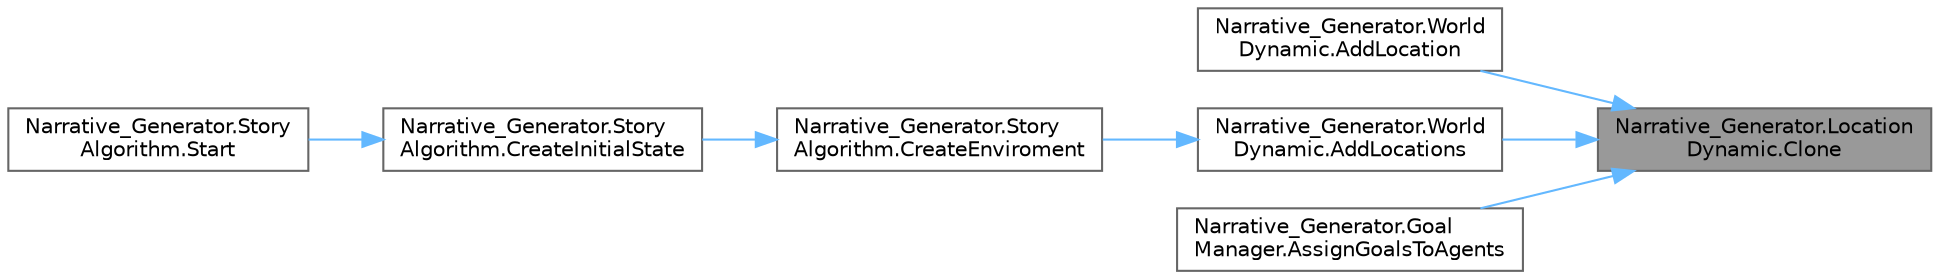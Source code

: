 digraph "Narrative_Generator.LocationDynamic.Clone"
{
 // LATEX_PDF_SIZE
  bgcolor="transparent";
  edge [fontname=Helvetica,fontsize=10,labelfontname=Helvetica,labelfontsize=10];
  node [fontname=Helvetica,fontsize=10,shape=box,height=0.2,width=0.4];
  rankdir="RL";
  Node1 [label="Narrative_Generator.Location\lDynamic.Clone",height=0.2,width=0.4,color="gray40", fillcolor="grey60", style="filled", fontcolor="black",tooltip="Returns a clone of the dynamic part of the location that called this method."];
  Node1 -> Node2 [dir="back",color="steelblue1",style="solid"];
  Node2 [label="Narrative_Generator.World\lDynamic.AddLocation",height=0.2,width=0.4,color="grey40", fillcolor="white", style="filled",URL="$class_narrative___generator_1_1_world_dynamic.html#a6a01e31b8935194706e77c333d3eeded",tooltip="Adds the specified location to the list of locations in this world state."];
  Node1 -> Node3 [dir="back",color="steelblue1",style="solid"];
  Node3 [label="Narrative_Generator.World\lDynamic.AddLocations",height=0.2,width=0.4,color="grey40", fillcolor="white", style="filled",URL="$class_narrative___generator_1_1_world_dynamic.html#a0eb5d49b29fe3b43d7ea4d7f969b9919",tooltip="Adds the specified locations to the list of locations."];
  Node3 -> Node4 [dir="back",color="steelblue1",style="solid"];
  Node4 [label="Narrative_Generator.Story\lAlgorithm.CreateEnviroment",height=0.2,width=0.4,color="grey40", fillcolor="white", style="filled",URL="$class_narrative___generator_1_1_story_algorithm.html#ac985fa702a6214e07aa89f7bb28713af",tooltip="A method that adds locations to the current state of the world."];
  Node4 -> Node5 [dir="back",color="steelblue1",style="solid"];
  Node5 [label="Narrative_Generator.Story\lAlgorithm.CreateInitialState",height=0.2,width=0.4,color="grey40", fillcolor="white", style="filled",URL="$class_narrative___generator_1_1_story_algorithm.html#ae4b5d3307d83ac01751624e9bfea9406",tooltip="A method that creates an initial state of the world based on user preferences."];
  Node5 -> Node6 [dir="back",color="steelblue1",style="solid"];
  Node6 [label="Narrative_Generator.Story\lAlgorithm.Start",height=0.2,width=0.4,color="grey40", fillcolor="white", style="filled",URL="$class_narrative___generator_1_1_story_algorithm.html#a84193cf4bd94e0c652a31dbb175214d1",tooltip="Method is an entry point that controls the operation of the algorithm (the sequence of launching othe..."];
  Node1 -> Node7 [dir="back",color="steelblue1",style="solid"];
  Node7 [label="Narrative_Generator.Goal\lManager.AssignGoalsToAgents",height=0.2,width=0.4,color="grey40", fillcolor="white", style="filled",URL="$class_narrative___generator_1_1_goal_manager.html#a1972c672143df8f969e4a81898e47fca",tooltip="A method that assigns goals to agents based on their role."];
}
